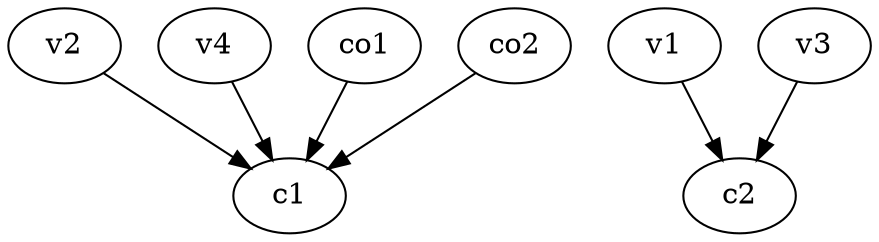 strict digraph  {
c1;
c2;
v1;
v2;
v3;
v4;
co1;
co2;
v1 -> c2  [weight=1];
v2 -> c1  [weight=1];
v3 -> c2  [weight=1];
v4 -> c1  [weight=1];
co1 -> c1  [weight=1];
co2 -> c1  [weight=1];
}
